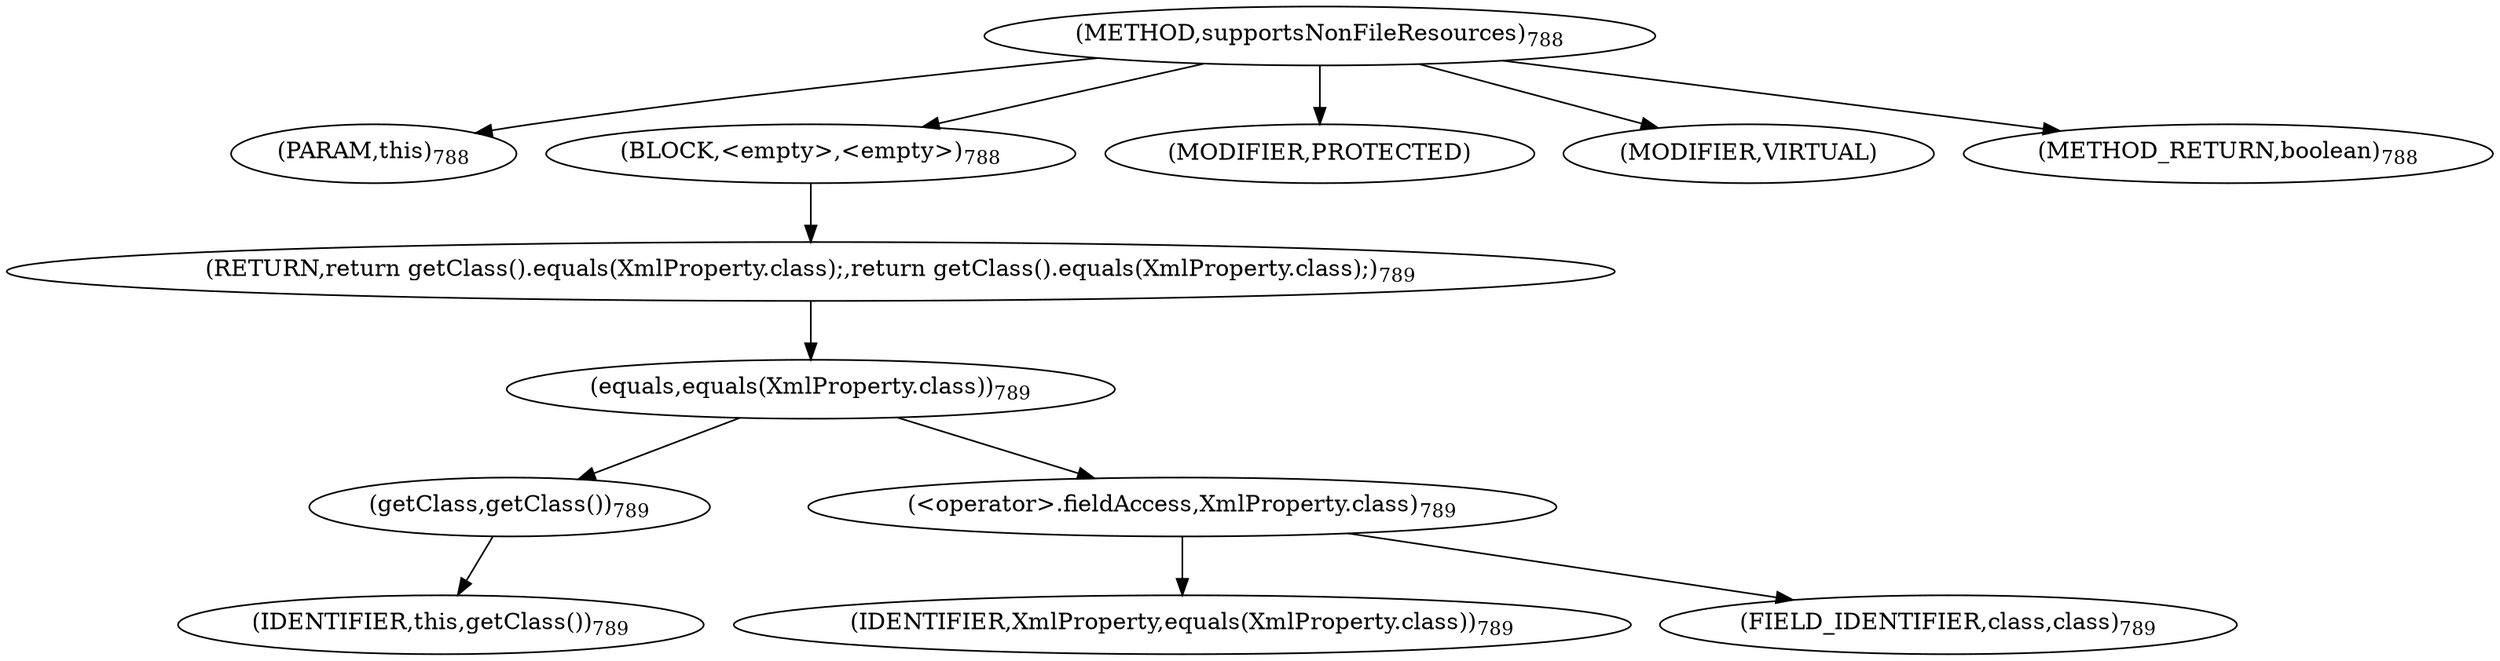 digraph "supportsNonFileResources" {  
"1553" [label = <(METHOD,supportsNonFileResources)<SUB>788</SUB>> ]
"84" [label = <(PARAM,this)<SUB>788</SUB>> ]
"1554" [label = <(BLOCK,&lt;empty&gt;,&lt;empty&gt;)<SUB>788</SUB>> ]
"1555" [label = <(RETURN,return getClass().equals(XmlProperty.class);,return getClass().equals(XmlProperty.class);)<SUB>789</SUB>> ]
"1556" [label = <(equals,equals(XmlProperty.class))<SUB>789</SUB>> ]
"1557" [label = <(getClass,getClass())<SUB>789</SUB>> ]
"83" [label = <(IDENTIFIER,this,getClass())<SUB>789</SUB>> ]
"1558" [label = <(&lt;operator&gt;.fieldAccess,XmlProperty.class)<SUB>789</SUB>> ]
"1559" [label = <(IDENTIFIER,XmlProperty,equals(XmlProperty.class))<SUB>789</SUB>> ]
"1560" [label = <(FIELD_IDENTIFIER,class,class)<SUB>789</SUB>> ]
"1561" [label = <(MODIFIER,PROTECTED)> ]
"1562" [label = <(MODIFIER,VIRTUAL)> ]
"1563" [label = <(METHOD_RETURN,boolean)<SUB>788</SUB>> ]
  "1553" -> "84" 
  "1553" -> "1554" 
  "1553" -> "1561" 
  "1553" -> "1562" 
  "1553" -> "1563" 
  "1554" -> "1555" 
  "1555" -> "1556" 
  "1556" -> "1557" 
  "1556" -> "1558" 
  "1557" -> "83" 
  "1558" -> "1559" 
  "1558" -> "1560" 
}

